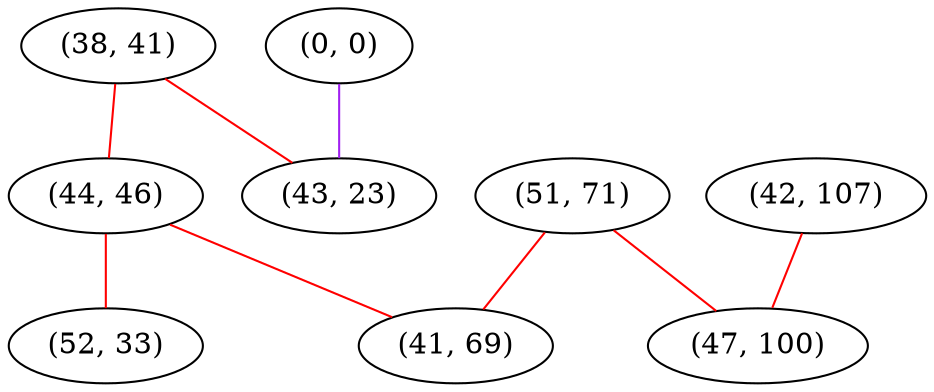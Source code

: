 graph "" {
"(38, 41)";
"(0, 0)";
"(42, 107)";
"(44, 46)";
"(51, 71)";
"(52, 33)";
"(43, 23)";
"(47, 100)";
"(41, 69)";
"(38, 41)" -- "(43, 23)"  [color=red, key=0, weight=1];
"(38, 41)" -- "(44, 46)"  [color=red, key=0, weight=1];
"(0, 0)" -- "(43, 23)"  [color=purple, key=0, weight=4];
"(42, 107)" -- "(47, 100)"  [color=red, key=0, weight=1];
"(44, 46)" -- "(41, 69)"  [color=red, key=0, weight=1];
"(44, 46)" -- "(52, 33)"  [color=red, key=0, weight=1];
"(51, 71)" -- "(47, 100)"  [color=red, key=0, weight=1];
"(51, 71)" -- "(41, 69)"  [color=red, key=0, weight=1];
}
